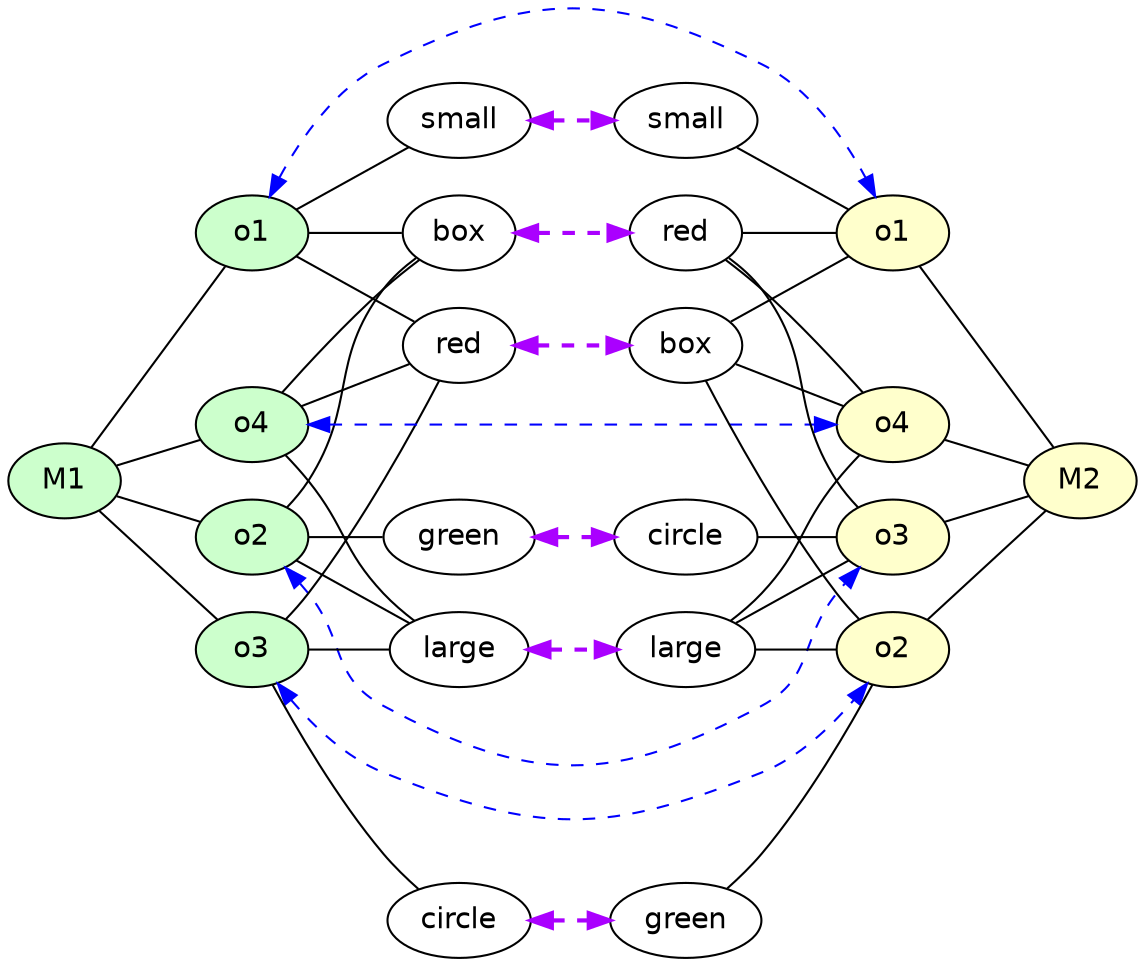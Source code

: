 strict digraph G {
	graph [bb="0,0,531.19,450.14",
		rankdir=LR
	];
	node [label="\N"];
	M1	 [fillcolor="#CCFFCC",
		fontname=Helvetica,
		height=0.5,
		pos="27,225.07",
		shape=oval,
		style=filled,
		width=0.75];
	o1_1	 [fillcolor="#CCFFCC",
		fontname=Helvetica,
		height=0.5,
		label=o1,
		pos="117,344.07",
		shape=oval,
		style=filled,
		width=0.75];
	M1 -> o1_1	 [constraint=true,
		dir=none,
		penwidth=1,
		pos="39.514,241.62 56.709,264.35 87.453,305 104.59,327.66"];
	o2_1	 [fillcolor="#CCFFCC",
		fontname=Helvetica,
		height=0.5,
		label=o2,
		pos="117,106.07",
		shape=oval,
		style=filled,
		width=0.75];
	M1 -> o2_1	 [constraint=true,
		dir=none,
		penwidth=1,
		pos="39.514,208.52 56.709,185.79 87.453,145.14 104.59,122.48"];
	o3_1	 [fillcolor="#CCFFCC",
		fontname=Helvetica,
		height=0.5,
		label=o3,
		pos="117,252.07",
		shape=oval,
		style=filled,
		width=0.75];
	M1 -> o3_1	 [constraint=true,
		dir=none,
		penwidth=1,
		pos="52.07,232.59 64.657,236.37 79.851,240.93 92.375,244.68"];
	o4_1	 [fillcolor="#CCFFCC",
		fontname=Helvetica,
		height=0.5,
		label=o4,
		pos="117,198.07",
		shape=oval,
		style=filled,
		width=0.75];
	M1 -> o4_1	 [constraint=true,
		dir=none,
		penwidth=1,
		pos="52.07,217.55 64.657,213.77 79.851,209.22 92.375,205.46"];
	M2	 [fillcolor="#FFFFCC",
		fontname=Helvetica,
		height=0.5,
		pos="504.19,225.07",
		shape=oval,
		style=filled,
		width=0.75];
	red_1	 [fontname=Helvetica,
		height=0.5,
		label=red,
		pos="213.8,344.07",
		shape=oval,
		width=0.75];
	o1_1 -> red_1	 [constraint=true,
		dir=none,
		pos="144.22,344.07 157.53,344.07 173.5,344.07 186.78,344.07"];
	o1_2	 [fillcolor="#FFFFCC",
		fontname=Helvetica,
		height=0.5,
		label=o1,
		pos="414.19,344.07",
		shape=oval,
		style=filled,
		width=0.75];
	o1_1 -> o1_2	 [color=blue,
		constraint=true,
		dir=both,
		penwidth=1,
		pos="s,124.68,361.54 e,406.5,361.54 129.45,370.66 139.97,389.67 157,413.82 180,425.07 248.35,458.5 282.84,458.5 351.19,425.07 374.19,\
413.82 391.22,389.67 401.73,370.66",
		style=dashed];
	box_1	 [fontname=Helvetica,
		height=0.5,
		label=box,
		pos="213.8,160.07",
		shape=oval,
		width=0.75];
	o1_1 -> box_1	 [constraint=true,
		dir=none,
		pos="126.11,326.76 144.6,291.6 186.37,212.21 204.79,177.2"];
	small_1	 [fontname=Helvetica,
		height=0.5,
		label=small,
		pos="213.8,398.07",
		shape=oval,
		width=0.88464];
	o1_1 -> small_1	 [constraint=true,
		dir=none,
		pos="138,355.79 153.57,364.47 174.78,376.3 190.8,385.24"];
	box_2	 [fontname=Helvetica,
		height=0.5,
		label=box,
		pos="317.39,344.07",
		shape=oval,
		width=0.75];
	red_1 -> box_2	 [color="#AA00FF",
		constraint=true,
		dir=both,
		penwidth=2,
		pos="s,241.02,344.07 e,290.35,344.07 251.07,344.07 260.51,344.07 270.64,344.07 280.07,344.07",
		style=dashed];
	o1_2 -> M2	 [constraint=true,
		dir=none,
		penwidth=1,
		pos="426.7,327.52 443.9,304.79 474.64,264.14 491.78,241.48"];
	red_2	 [fontname=Helvetica,
		height=0.5,
		label=red,
		pos="317.39,160.07",
		shape=oval,
		width=0.75];
	red_2 -> o1_2	 [constraint=true,
		dir=none,
		pos="326.5,177.38 344.99,212.54 386.76,291.93 405.18,326.94"];
	o3_2	 [fillcolor="#FFFFCC",
		fontname=Helvetica,
		height=0.5,
		label=o3,
		pos="414.19,106.07",
		shape=oval,
		style=filled,
		width=0.75];
	red_2 -> o3_2	 [constraint=true,
		dir=none,
		pos="338.39,148.35 354.63,139.3 377,126.82 393.23,117.76"];
	o4_2	 [fillcolor="#FFFFCC",
		fontname=Helvetica,
		height=0.5,
		label=o4,
		pos="414.19,198.07",
		shape=oval,
		style=filled,
		width=0.75];
	red_2 -> o4_2	 [constraint=true,
		dir=none,
		pos="340.82,169.27 355.93,175.2 375.51,182.88 390.64,188.82"];
	box_1 -> red_2	 [color="#AA00FF",
		constraint=true,
		dir=both,
		penwidth=2,
		pos="s,241.02,160.07 e,290.35,160.07 251.07,160.07 260.51,160.07 270.64,160.07 280.07,160.07",
		style=dashed];
	box_2 -> o1_2	 [constraint=true,
		dir=none,
		pos="344.61,344.07 357.92,344.07 373.89,344.07 387.17,344.07"];
	o2_2	 [fillcolor="#FFFFCC",
		fontname=Helvetica,
		height=0.5,
		label=o2,
		pos="414.19,252.07",
		shape=oval,
		style=filled,
		width=0.75];
	box_2 -> o2_2	 [constraint=true,
		dir=none,
		pos="335.28,330.47 340.52,326.3 346.19,321.62 351.19,317.07 368.87,301.01 387.76,281.1 400.2,267.58"];
	box_2 -> o4_2	 [constraint=true,
		dir=none,
		pos="336.89,331.32 342.05,327.24 347.27,322.39 351.19,317.07 377.23,281.72 363.16,261.82 387.19,225.07 390.09,220.63 393.82,216.33 397.57,\
212.51"];
	small_2	 [fontname=Helvetica,
		height=0.5,
		label=small,
		pos="317.39,398.07",
		shape=oval,
		width=0.88464];
	small_1 -> small_2	 [color="#AA00FF",
		constraint=true,
		dir=both,
		penwidth=2,
		pos="s,245.72,398.07 e,285.39,398.07 255.78,398.07 262.11,398.07 268.64,398.07 274.98,398.07",
		style=dashed];
	small_2 -> o1_2	 [constraint=true,
		dir=none,
		pos="340.33,385.27 356.43,376.29 377.79,364.38 393.39,355.67"];
	o2_1 -> box_1	 [constraint=true,
		dir=none,
		pos="138,117.79 154.24,126.85 176.61,139.32 192.83,148.38"];
	green_1	 [fontname=Helvetica,
		height=0.5,
		label=green,
		pos="213.8,52.071",
		shape=oval,
		width=0.93881];
	o2_1 -> green_1	 [constraint=true,
		dir=none,
		pos="138,94.353 153.35,85.792 174.18,74.174 190.11,65.283"];
	large_1	 [fontname=Helvetica,
		height=0.5,
		label=large,
		pos="213.8,106.07",
		shape=oval,
		width=0.86659];
	o2_1 -> large_1	 [constraint=true,
		dir=none,
		pos="144.22,106.07 156.08,106.07 170.04,106.07 182.34,106.07"];
	o2_1 -> o3_2	 [color=blue,
		constraint=true,
		dir=both,
		penwidth=1,
		pos="s,124.68,88.598 e,406.5,88.598 129.45,79.485 139.97,60.467 157,36.32 180,25.071 248.35,-8.3569 282.84,-8.3569 351.19,25.071 374.19,\
36.32 391.22,60.467 401.73,79.485",
		style=dashed];
	circle_2	 [fontname=Helvetica,
		height=0.5,
		label=circle,
		pos="317.39,52.071",
		shape=oval,
		width=0.88464];
	green_1 -> circle_2	 [color="#AA00FF",
		constraint=true,
		dir=both,
		penwidth=2,
		pos="s,247.72,52.071 e,285.5,52.071 257.96,52.071 263.74,52.071 269.66,52.071 275.4,52.071",
		style=dashed];
	o2_2 -> M2	 [constraint=true,
		dir=none,
		penwidth=1,
		pos="439.26,244.55 451.84,240.77 467.04,236.22 479.56,232.46"];
	green_2	 [fontname=Helvetica,
		height=0.5,
		label=green,
		pos="317.39,290.07",
		shape=oval,
		width=0.93881];
	green_2 -> o2_2	 [constraint=true,
		dir=none,
		pos="344.61,279.38 359.15,273.68 376.87,266.72 390.78,261.26"];
	large_2	 [fontname=Helvetica,
		height=0.5,
		label=large,
		pos="317.39,106.07",
		shape=oval,
		width=0.86659];
	large_1 -> large_2	 [color="#AA00FF",
		constraint=true,
		dir=both,
		penwidth=2,
		pos="s,245.16,106.07 e,286.13,106.07 255.21,106.07 261.98,106.07 268.99,106.07 275.76,106.07",
		style=dashed];
	large_2 -> o2_2	 [constraint=true,
		dir=none,
		pos="337.94,119.66 342.76,123.56 347.54,128.11 351.19,133.07 377.23,168.42 363.16,188.32 387.19,225.07 390.09,229.51 393.82,233.81 397.57,\
237.63"];
	large_2 -> o3_2	 [constraint=true,
		dir=none,
		pos="348.82,106.07 361.18,106.07 375.24,106.07 387.14,106.07"];
	large_2 -> o4_2	 [constraint=true,
		dir=none,
		pos="336.34,120.51 341.28,124.46 346.52,128.83 351.19,133.07 368.87,149.13 387.76,169.04 400.2,182.56"];
	o3_1 -> red_1	 [constraint=true,
		dir=none,
		pos="130.99,267.58 143.43,281.1 162.32,301.01 180,317.07 185,321.62 190.66,326.3 195.9,330.47"];
	o3_1 -> o2_2	 [color=blue,
		constraint=true,
		dir=both,
		penwidth=1,
		pos="s,144.16,252.07 e,386.77,252.07 154.43,252.07 211.5,252.07 319.64,252.07 376.73,252.07",
		style=dashed];
	o3_1 -> large_1	 [constraint=true,
		dir=none,
		pos="133.62,237.63 137.37,233.81 141.1,229.51 144,225.07 168.03,188.32 153.96,168.42 180,133.07 183.65,128.11 188.43,123.56 193.24,119.66"];
	circle_1	 [fontname=Helvetica,
		height=0.5,
		label=circle,
		pos="213.8,290.07",
		shape=oval,
		width=0.88464];
	o3_1 -> circle_1	 [constraint=true,
		dir=none,
		pos="140.43,261.27 154.64,266.85 172.81,273.98 187.51,279.75"];
	o3_2 -> M2	 [constraint=true,
		dir=none,
		penwidth=1,
		pos="426.7,122.62 443.9,145.35 474.64,186 491.78,208.66"];
	circle_1 -> green_2	 [color="#AA00FF",
		constraint=true,
		dir=both,
		penwidth=2,
		pos="s,245.72,290.07 e,283.23,290.07 255.78,290.07 261.49,290.07 267.35,290.07 273.1,290.07",
		style=dashed];
	circle_2 -> o3_2	 [constraint=true,
		dir=none,
		pos="340.33,64.868 356.43,73.85 377.79,85.764 393.39,94.47"];
	o4_1 -> red_1	 [constraint=true,
		dir=none,
		pos="133.62,212.51 137.37,216.33 141.1,220.63 144,225.07 168.03,261.82 153.96,281.72 180,317.07 183.92,322.39 189.14,327.24 194.3,331.32"];
	o4_1 -> box_1	 [constraint=true,
		dir=none,
		pos="140.43,188.87 155.54,182.94 175.11,175.26 190.25,169.32"];
	o4_1 -> large_1	 [constraint=true,
		dir=none,
		pos="130.99,182.56 143.43,169.04 162.32,149.13 180,133.07 184.67,128.83 189.91,124.46 194.85,120.51"];
	o4_1 -> o4_2	 [color=blue,
		constraint=true,
		dir=both,
		penwidth=1,
		pos="s,144.16,198.07 e,386.77,198.07 154.43,198.07 211.5,198.07 319.64,198.07 376.73,198.07",
		style=dashed];
	o4_2 -> M2	 [constraint=true,
		dir=none,
		penwidth=1,
		pos="439.26,205.59 451.84,209.37 467.04,213.93 479.56,217.68"];
}
